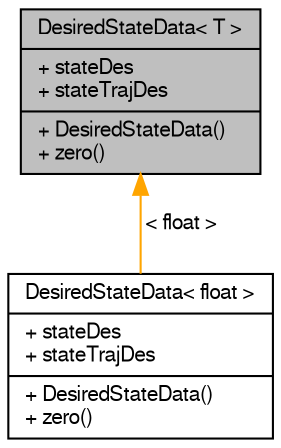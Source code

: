 digraph "DesiredStateData&lt; T &gt;"
{
  edge [fontname="FreeSans",fontsize="10",labelfontname="FreeSans",labelfontsize="10"];
  node [fontname="FreeSans",fontsize="10",shape=record];
  Node1 [label="{DesiredStateData\< T \>\n|+ stateDes\l+ stateTrajDes\l|+ DesiredStateData()\l+ zero()\l}",height=0.2,width=0.4,color="black", fillcolor="grey75", style="filled", fontcolor="black"];
  Node1 -> Node2 [dir="back",color="orange",fontsize="10",style="solid",label=" \< float \>" ,fontname="FreeSans"];
  Node2 [label="{DesiredStateData\< float \>\n|+ stateDes\l+ stateTrajDes\l|+ DesiredStateData()\l+ zero()\l}",height=0.2,width=0.4,color="black", fillcolor="white", style="filled",URL="$d5/dc1/struct_desired_state_data.html"];
}
